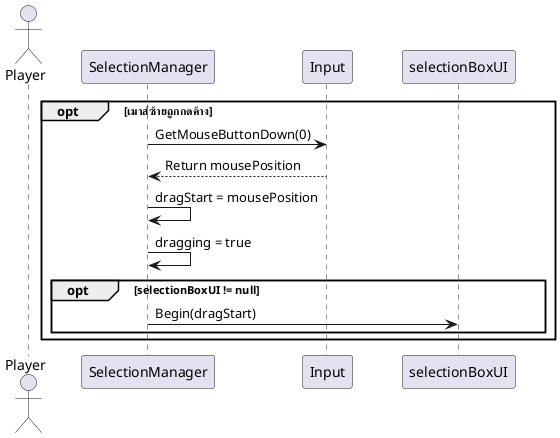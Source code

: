 ﻿@startuml
    skinparam Shadowing false
    skinparam ParticipantPadding 20

    actor Player
    Participant SelectionManager
    Participant Input
    Participant selectionBoxUI

    opt เมาส์ซ้ายถูกกดค้าง
        SelectionManager -> Input : GetMouseButtonDown(0)
        Input --> SelectionManager :Return mousePosition
        SelectionManager -> SelectionManager : dragStart = mousePosition
        SelectionManager -> SelectionManager : dragging = true
        
        opt selectionBoxUI != null
            SelectionManager -> selectionBoxUI : Begin(dragStart)
        end
    end
    
@enduml